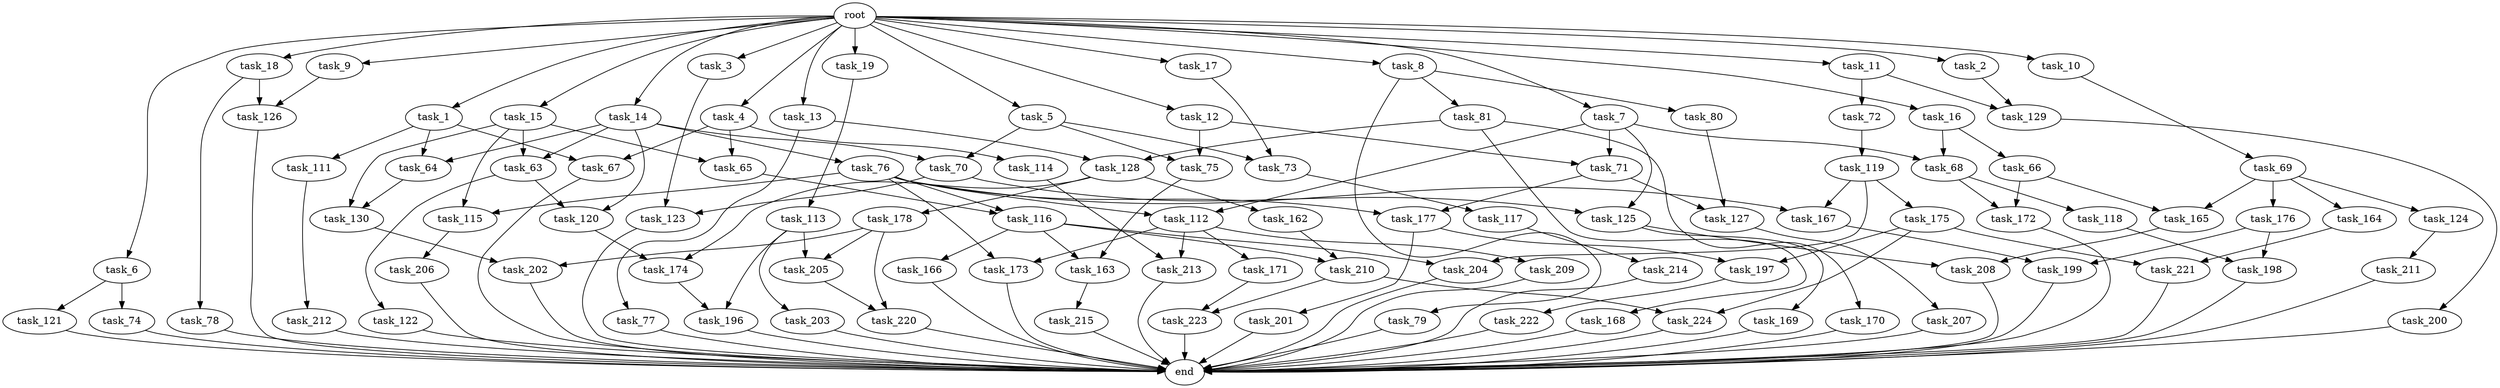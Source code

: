 digraph G {
  root [size="0.000000"];
  task_1 [size="10.240000"];
  task_2 [size="10.240000"];
  task_3 [size="10.240000"];
  task_4 [size="10.240000"];
  task_5 [size="10.240000"];
  task_6 [size="10.240000"];
  task_7 [size="10.240000"];
  task_8 [size="10.240000"];
  task_9 [size="10.240000"];
  task_10 [size="10.240000"];
  task_11 [size="10.240000"];
  task_12 [size="10.240000"];
  task_13 [size="10.240000"];
  task_14 [size="10.240000"];
  task_15 [size="10.240000"];
  task_16 [size="10.240000"];
  task_17 [size="10.240000"];
  task_18 [size="10.240000"];
  task_19 [size="10.240000"];
  task_63 [size="1717986918.400000"];
  task_64 [size="8933531975.680000"];
  task_65 [size="4466765987.840000"];
  task_66 [size="3092376453.120000"];
  task_67 [size="11682311045.120001"];
  task_68 [size="5239860101.120000"];
  task_69 [size="773094113.280000"];
  task_70 [size="5841155522.560000"];
  task_71 [size="6356551598.080000"];
  task_72 [size="4209067950.080000"];
  task_73 [size="6871947673.600000"];
  task_74 [size="6957847019.520000"];
  task_75 [size="9706626088.960001"];
  task_76 [size="343597383.680000"];
  task_77 [size="2147483648.000000"];
  task_78 [size="1374389534.720000"];
  task_79 [size="773094113.280000"];
  task_80 [size="773094113.280000"];
  task_81 [size="773094113.280000"];
  task_111 [size="8589934592.000000"];
  task_112 [size="10737418240.000000"];
  task_113 [size="3092376453.120000"];
  task_114 [size="3092376453.120000"];
  task_115 [size="9964324126.719999"];
  task_116 [size="17179869184.000000"];
  task_117 [size="4209067950.080000"];
  task_118 [size="2147483648.000000"];
  task_119 [size="6957847019.520000"];
  task_120 [size="7301444403.200000"];
  task_121 [size="6957847019.520000"];
  task_122 [size="6957847019.520000"];
  task_123 [size="14087492730.880001"];
  task_124 [size="343597383.680000"];
  task_125 [size="10737418240.000000"];
  task_126 [size="8332236554.240000"];
  task_127 [size="8589934592.000000"];
  task_128 [size="10737418240.000000"];
  task_129 [size="12799002542.080000"];
  task_130 [size="6871947673.600000"];
  task_162 [size="5497558138.880000"];
  task_163 [size="9363028705.280001"];
  task_164 [size="343597383.680000"];
  task_165 [size="3435973836.800000"];
  task_166 [size="8589934592.000000"];
  task_167 [size="15547781611.520000"];
  task_168 [size="8589934592.000000"];
  task_169 [size="8589934592.000000"];
  task_170 [size="8589934592.000000"];
  task_171 [size="8589934592.000000"];
  task_172 [size="5239860101.120000"];
  task_173 [size="17179869184.000000"];
  task_174 [size="12455405158.400000"];
  task_175 [size="6957847019.520000"];
  task_176 [size="343597383.680000"];
  task_177 [size="14087492730.880001"];
  task_178 [size="5497558138.880000"];
  task_196 [size="4466765987.840000"];
  task_197 [size="687194767.360000"];
  task_198 [size="7645041786.880000"];
  task_199 [size="3521873182.720000"];
  task_200 [size="5497558138.880000"];
  task_201 [size="343597383.680000"];
  task_202 [size="13915694039.040001"];
  task_203 [size="1374389534.720000"];
  task_204 [size="15547781611.520000"];
  task_205 [size="8332236554.240000"];
  task_206 [size="8589934592.000000"];
  task_207 [size="1374389534.720000"];
  task_208 [size="9964324126.719999"];
  task_209 [size="8589934592.000000"];
  task_210 [size="8933531975.680000"];
  task_211 [size="6957847019.520000"];
  task_212 [size="1374389534.720000"];
  task_213 [size="8933531975.680000"];
  task_214 [size="1374389534.720000"];
  task_215 [size="4209067950.080000"];
  task_220 [size="9105330667.520000"];
  task_221 [size="1116691496.960000"];
  task_222 [size="1374389534.720000"];
  task_223 [size="11682311045.120001"];
  task_224 [size="8933531975.680000"];
  end [size="0.000000"];

  root -> task_1 [size="1.000000"];
  root -> task_2 [size="1.000000"];
  root -> task_3 [size="1.000000"];
  root -> task_4 [size="1.000000"];
  root -> task_5 [size="1.000000"];
  root -> task_6 [size="1.000000"];
  root -> task_7 [size="1.000000"];
  root -> task_8 [size="1.000000"];
  root -> task_9 [size="1.000000"];
  root -> task_10 [size="1.000000"];
  root -> task_11 [size="1.000000"];
  root -> task_12 [size="1.000000"];
  root -> task_13 [size="1.000000"];
  root -> task_14 [size="1.000000"];
  root -> task_15 [size="1.000000"];
  root -> task_16 [size="1.000000"];
  root -> task_17 [size="1.000000"];
  root -> task_18 [size="1.000000"];
  root -> task_19 [size="1.000000"];
  task_1 -> task_64 [size="838860800.000000"];
  task_1 -> task_67 [size="838860800.000000"];
  task_1 -> task_111 [size="838860800.000000"];
  task_2 -> task_129 [size="838860800.000000"];
  task_3 -> task_123 [size="536870912.000000"];
  task_4 -> task_65 [size="301989888.000000"];
  task_4 -> task_67 [size="301989888.000000"];
  task_4 -> task_114 [size="301989888.000000"];
  task_5 -> task_70 [size="536870912.000000"];
  task_5 -> task_73 [size="536870912.000000"];
  task_5 -> task_75 [size="536870912.000000"];
  task_6 -> task_74 [size="679477248.000000"];
  task_6 -> task_121 [size="679477248.000000"];
  task_7 -> task_68 [size="209715200.000000"];
  task_7 -> task_71 [size="209715200.000000"];
  task_7 -> task_112 [size="209715200.000000"];
  task_7 -> task_125 [size="209715200.000000"];
  task_8 -> task_79 [size="75497472.000000"];
  task_8 -> task_80 [size="75497472.000000"];
  task_8 -> task_81 [size="75497472.000000"];
  task_9 -> task_126 [size="679477248.000000"];
  task_10 -> task_69 [size="75497472.000000"];
  task_11 -> task_72 [size="411041792.000000"];
  task_11 -> task_129 [size="411041792.000000"];
  task_12 -> task_71 [size="411041792.000000"];
  task_12 -> task_75 [size="411041792.000000"];
  task_13 -> task_77 [size="209715200.000000"];
  task_13 -> task_128 [size="209715200.000000"];
  task_14 -> task_63 [size="33554432.000000"];
  task_14 -> task_64 [size="33554432.000000"];
  task_14 -> task_70 [size="33554432.000000"];
  task_14 -> task_76 [size="33554432.000000"];
  task_14 -> task_120 [size="33554432.000000"];
  task_15 -> task_63 [size="134217728.000000"];
  task_15 -> task_65 [size="134217728.000000"];
  task_15 -> task_115 [size="134217728.000000"];
  task_15 -> task_130 [size="134217728.000000"];
  task_16 -> task_66 [size="301989888.000000"];
  task_16 -> task_68 [size="301989888.000000"];
  task_17 -> task_73 [size="134217728.000000"];
  task_18 -> task_78 [size="134217728.000000"];
  task_18 -> task_126 [size="134217728.000000"];
  task_19 -> task_113 [size="301989888.000000"];
  task_63 -> task_120 [size="679477248.000000"];
  task_63 -> task_122 [size="679477248.000000"];
  task_64 -> task_130 [size="536870912.000000"];
  task_65 -> task_116 [size="838860800.000000"];
  task_66 -> task_165 [size="301989888.000000"];
  task_66 -> task_172 [size="301989888.000000"];
  task_67 -> end [size="1.000000"];
  task_68 -> task_118 [size="209715200.000000"];
  task_68 -> task_172 [size="209715200.000000"];
  task_69 -> task_124 [size="33554432.000000"];
  task_69 -> task_164 [size="33554432.000000"];
  task_69 -> task_165 [size="33554432.000000"];
  task_69 -> task_176 [size="33554432.000000"];
  task_70 -> task_123 [size="838860800.000000"];
  task_70 -> task_125 [size="838860800.000000"];
  task_71 -> task_127 [size="536870912.000000"];
  task_71 -> task_177 [size="536870912.000000"];
  task_72 -> task_119 [size="679477248.000000"];
  task_73 -> task_117 [size="411041792.000000"];
  task_74 -> end [size="1.000000"];
  task_75 -> task_163 [size="75497472.000000"];
  task_76 -> task_112 [size="838860800.000000"];
  task_76 -> task_115 [size="838860800.000000"];
  task_76 -> task_116 [size="838860800.000000"];
  task_76 -> task_167 [size="838860800.000000"];
  task_76 -> task_173 [size="838860800.000000"];
  task_76 -> task_177 [size="838860800.000000"];
  task_77 -> end [size="1.000000"];
  task_78 -> end [size="1.000000"];
  task_79 -> end [size="1.000000"];
  task_80 -> task_127 [size="301989888.000000"];
  task_81 -> task_128 [size="838860800.000000"];
  task_81 -> task_168 [size="838860800.000000"];
  task_81 -> task_170 [size="838860800.000000"];
  task_111 -> task_212 [size="134217728.000000"];
  task_112 -> task_171 [size="838860800.000000"];
  task_112 -> task_173 [size="838860800.000000"];
  task_112 -> task_209 [size="838860800.000000"];
  task_112 -> task_213 [size="838860800.000000"];
  task_113 -> task_196 [size="134217728.000000"];
  task_113 -> task_203 [size="134217728.000000"];
  task_113 -> task_205 [size="134217728.000000"];
  task_114 -> task_213 [size="33554432.000000"];
  task_115 -> task_206 [size="838860800.000000"];
  task_116 -> task_163 [size="838860800.000000"];
  task_116 -> task_166 [size="838860800.000000"];
  task_116 -> task_204 [size="838860800.000000"];
  task_116 -> task_210 [size="838860800.000000"];
  task_117 -> task_214 [size="134217728.000000"];
  task_118 -> task_198 [size="536870912.000000"];
  task_119 -> task_167 [size="679477248.000000"];
  task_119 -> task_175 [size="679477248.000000"];
  task_119 -> task_204 [size="679477248.000000"];
  task_120 -> task_174 [size="679477248.000000"];
  task_121 -> end [size="1.000000"];
  task_122 -> end [size="1.000000"];
  task_123 -> end [size="1.000000"];
  task_124 -> task_211 [size="679477248.000000"];
  task_125 -> task_169 [size="838860800.000000"];
  task_125 -> task_208 [size="838860800.000000"];
  task_126 -> end [size="1.000000"];
  task_127 -> task_207 [size="134217728.000000"];
  task_128 -> task_162 [size="536870912.000000"];
  task_128 -> task_174 [size="536870912.000000"];
  task_128 -> task_178 [size="536870912.000000"];
  task_129 -> task_200 [size="536870912.000000"];
  task_130 -> task_202 [size="679477248.000000"];
  task_162 -> task_210 [size="33554432.000000"];
  task_163 -> task_215 [size="411041792.000000"];
  task_164 -> task_221 [size="75497472.000000"];
  task_165 -> task_208 [size="134217728.000000"];
  task_166 -> end [size="1.000000"];
  task_167 -> task_199 [size="134217728.000000"];
  task_168 -> end [size="1.000000"];
  task_169 -> end [size="1.000000"];
  task_170 -> end [size="1.000000"];
  task_171 -> task_223 [size="301989888.000000"];
  task_172 -> end [size="1.000000"];
  task_173 -> end [size="1.000000"];
  task_174 -> task_196 [size="301989888.000000"];
  task_175 -> task_197 [size="33554432.000000"];
  task_175 -> task_221 [size="33554432.000000"];
  task_175 -> task_224 [size="33554432.000000"];
  task_176 -> task_198 [size="209715200.000000"];
  task_176 -> task_199 [size="209715200.000000"];
  task_177 -> task_197 [size="33554432.000000"];
  task_177 -> task_201 [size="33554432.000000"];
  task_178 -> task_202 [size="679477248.000000"];
  task_178 -> task_205 [size="679477248.000000"];
  task_178 -> task_220 [size="679477248.000000"];
  task_196 -> end [size="1.000000"];
  task_197 -> task_222 [size="134217728.000000"];
  task_198 -> end [size="1.000000"];
  task_199 -> end [size="1.000000"];
  task_200 -> end [size="1.000000"];
  task_201 -> end [size="1.000000"];
  task_202 -> end [size="1.000000"];
  task_203 -> end [size="1.000000"];
  task_204 -> end [size="1.000000"];
  task_205 -> task_220 [size="209715200.000000"];
  task_206 -> end [size="1.000000"];
  task_207 -> end [size="1.000000"];
  task_208 -> end [size="1.000000"];
  task_209 -> end [size="1.000000"];
  task_210 -> task_223 [size="838860800.000000"];
  task_210 -> task_224 [size="838860800.000000"];
  task_211 -> end [size="1.000000"];
  task_212 -> end [size="1.000000"];
  task_213 -> end [size="1.000000"];
  task_214 -> end [size="1.000000"];
  task_215 -> end [size="1.000000"];
  task_220 -> end [size="1.000000"];
  task_221 -> end [size="1.000000"];
  task_222 -> end [size="1.000000"];
  task_223 -> end [size="1.000000"];
  task_224 -> end [size="1.000000"];
}
